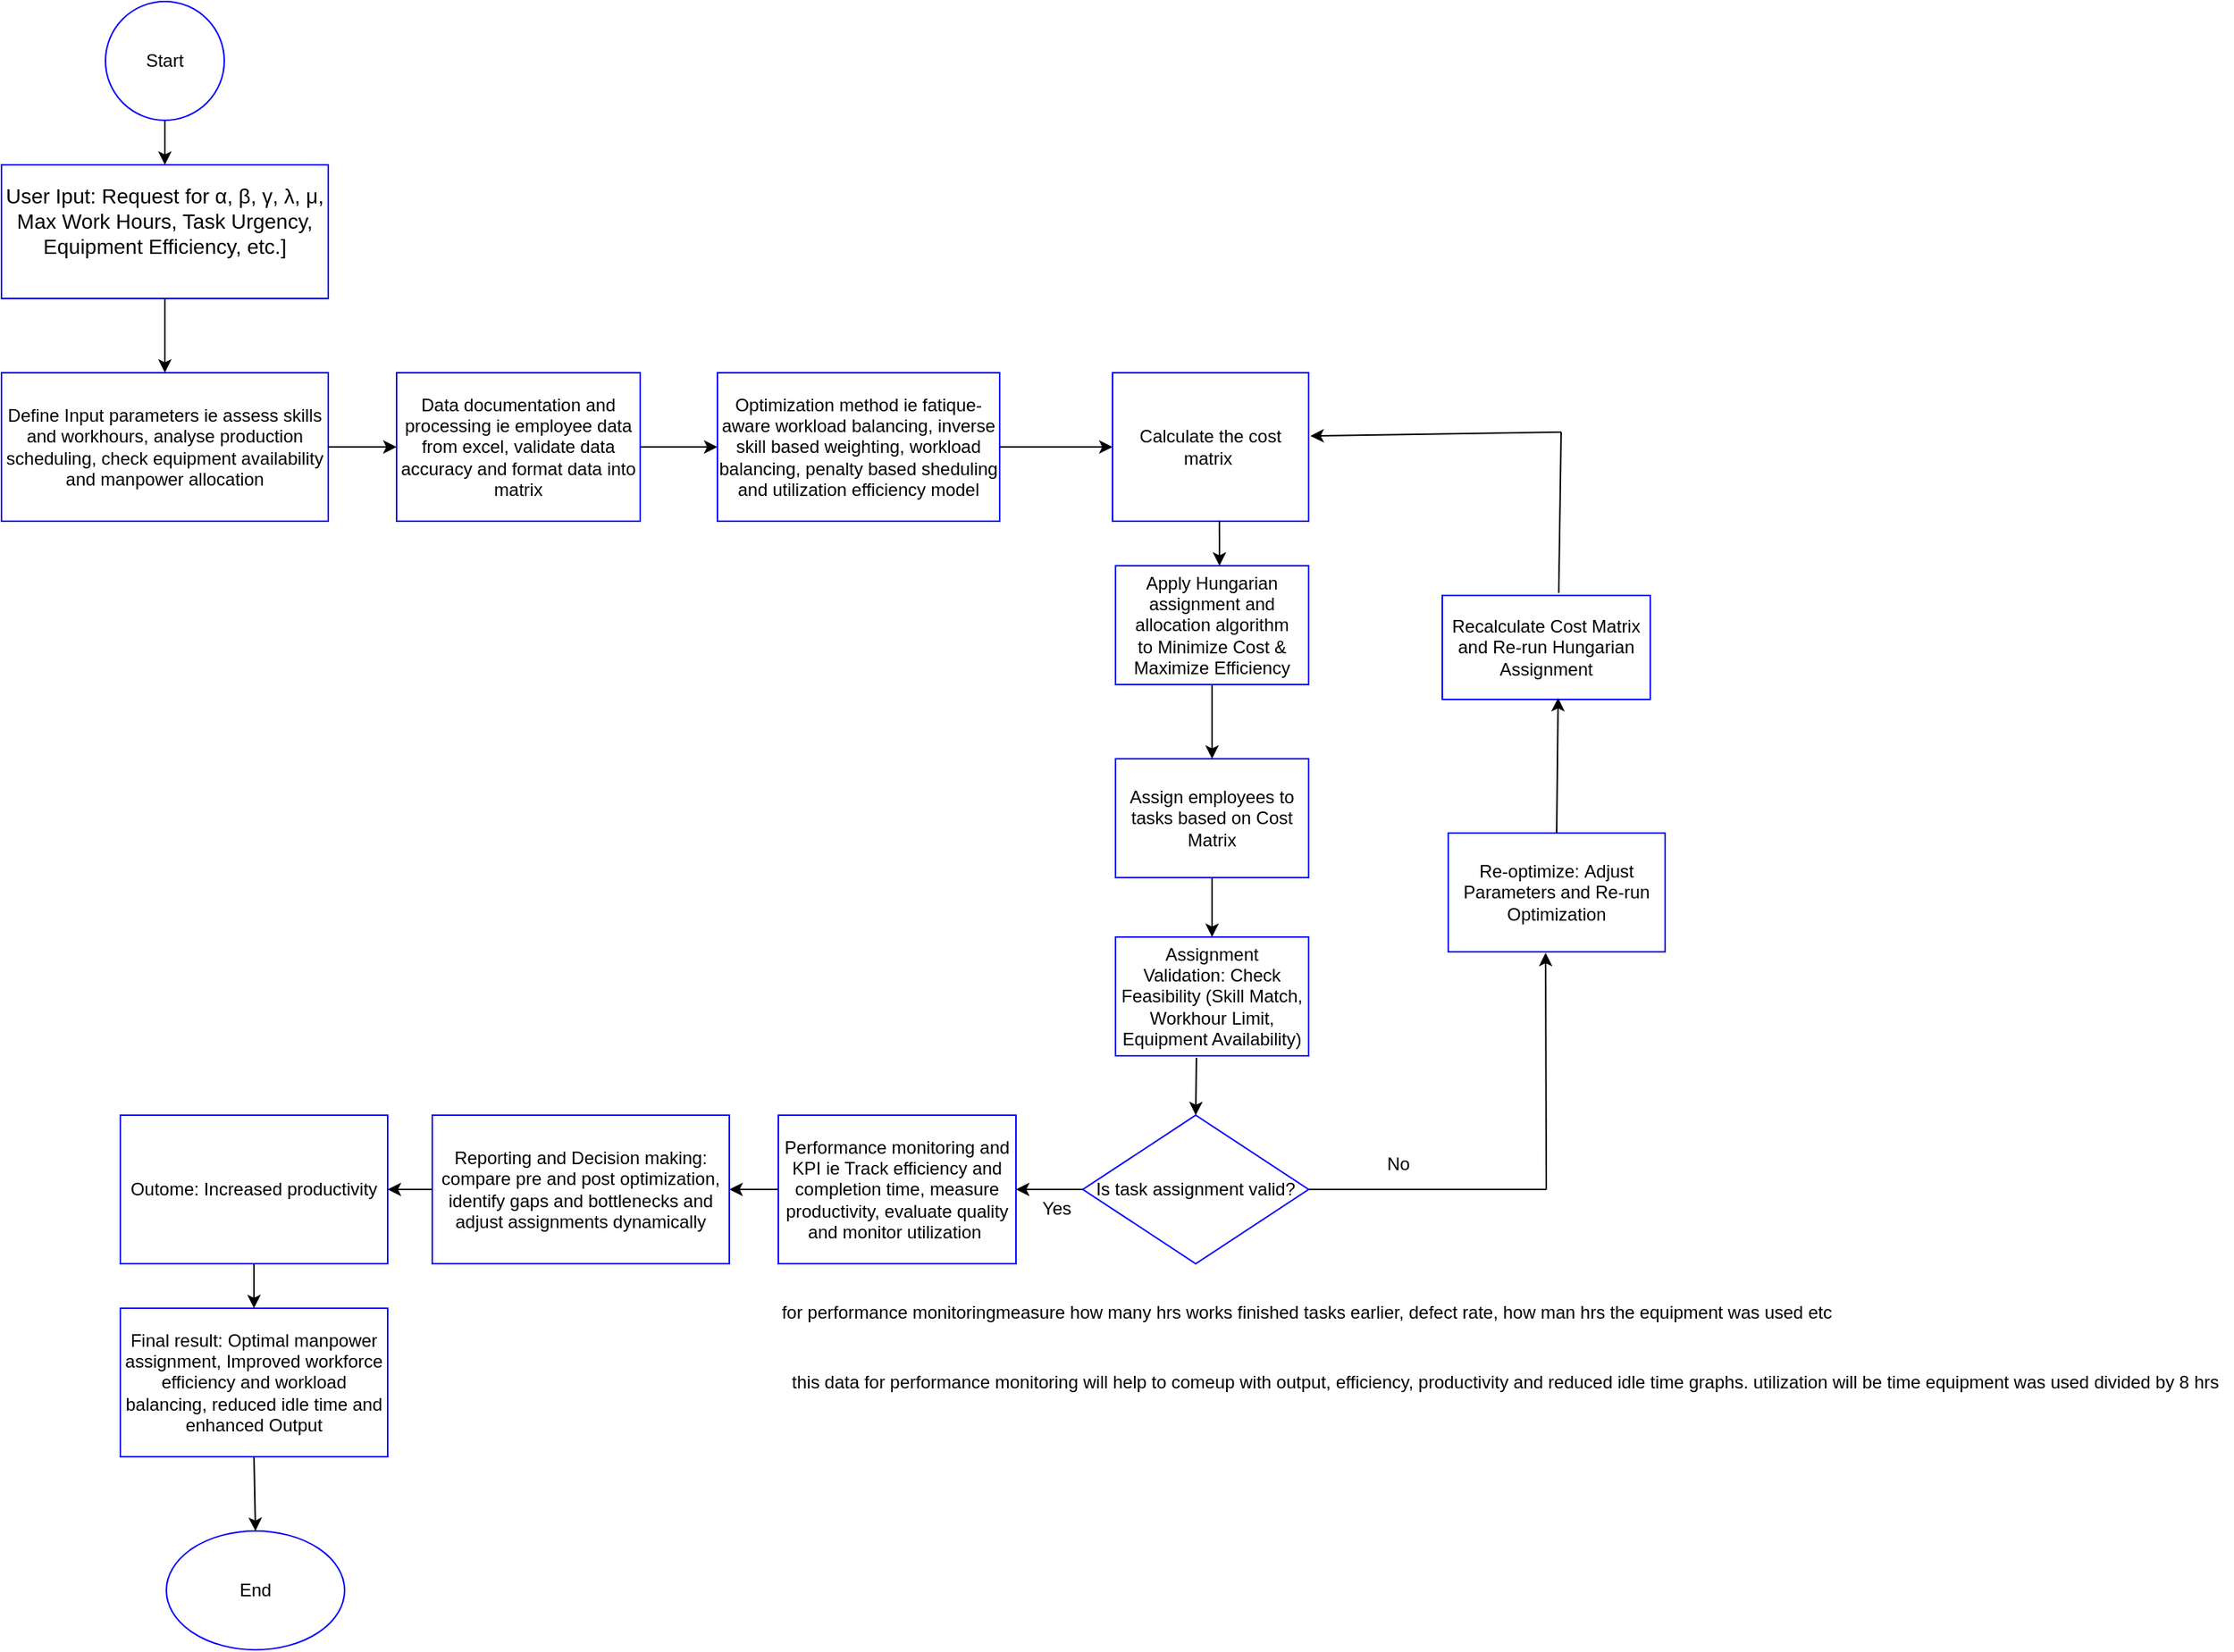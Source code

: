 <mxfile>
    <diagram name="Page-1" id="ewrQpTuAqCpcoub7UlBA">
        <mxGraphModel dx="689" dy="613" grid="1" gridSize="10" guides="1" tooltips="1" connect="1" arrows="1" fold="1" page="1" pageScale="1" pageWidth="850" pageHeight="1100" math="0" shadow="0">
            <root>
                <mxCell id="0"/>
                <mxCell id="1" parent="0"/>
                <mxCell id="90" value="Start" style="ellipse;whiteSpace=wrap;html=1;aspect=fixed;strokeColor=#0000FF;" vertex="1" parent="1">
                    <mxGeometry x="70" y="10" width="80" height="80" as="geometry"/>
                </mxCell>
                <mxCell id="111" style="edgeStyle=none;html=1;" edge="1" parent="1">
                    <mxGeometry relative="1" as="geometry">
                        <mxPoint x="30" y="180" as="targetPoint"/>
                        <mxPoint x="30" y="180" as="sourcePoint"/>
                    </mxGeometry>
                </mxCell>
                <object label="&lt;font style=&quot;font-size: 14px;&quot;&gt;User Iput: Request for&amp;nbsp;&lt;/font&gt;&lt;span style=&quot;background-color: transparent; font-size: 14px;&quot;&gt;α, β, γ, λ, μ, Max Work Hours, Task Urgency, Equipment Efficiency, etc.]&lt;/span&gt;&lt;div&gt;&lt;span style=&quot;background-color: transparent;&quot;&gt;&lt;br&gt;&lt;/span&gt;&lt;/div&gt;" id="91">
                    <mxCell style="rounded=0;whiteSpace=wrap;html=1;strokeColor=#0000FF;" vertex="1" parent="1">
                        <mxGeometry y="120" width="220" height="90" as="geometry"/>
                    </mxCell>
                </object>
                <mxCell id="92" value="Define Input parameters ie assess skills and workhours, analyse production scheduling, check equipment availability and manpower allocation" style="rounded=0;whiteSpace=wrap;html=1;strokeColor=#0000FF;" vertex="1" parent="1">
                    <mxGeometry y="260" width="220" height="100" as="geometry"/>
                </mxCell>
                <mxCell id="118" value="" style="edgeStyle=none;html=1;" edge="1" parent="1" source="93" target="94">
                    <mxGeometry relative="1" as="geometry"/>
                </mxCell>
                <mxCell id="93" value="Data documentation and processing ie employee data from excel, validate data accuracy and format data into matrix" style="rounded=0;whiteSpace=wrap;html=1;strokeColor=#0000FF;" vertex="1" parent="1">
                    <mxGeometry x="266" y="260" width="164" height="100" as="geometry"/>
                </mxCell>
                <mxCell id="94" value="Optimization method ie fatique-aware workload balancing, inverse skill based weighting, workload balancing, penalty based sheduling and utilization efficiency model" style="rounded=0;whiteSpace=wrap;html=1;strokeColor=#0000FF;" vertex="1" parent="1">
                    <mxGeometry x="482" y="260" width="190" height="100" as="geometry"/>
                </mxCell>
                <mxCell id="95" value="Apply Hungarian assignment and allocation algorithm to&amp;nbsp;Minimize Cost &amp;amp; Maximize Efficiency" style="rounded=0;whiteSpace=wrap;html=1;strokeColor=#0000FF;" vertex="1" parent="1">
                    <mxGeometry x="750" y="390" width="130" height="80" as="geometry"/>
                </mxCell>
                <mxCell id="96" value="Calculate the cost matrix&amp;nbsp;" style="rounded=0;whiteSpace=wrap;html=1;strokeColor=#0000FF;" vertex="1" parent="1">
                    <mxGeometry x="748" y="260" width="132" height="100" as="geometry"/>
                </mxCell>
                <mxCell id="97" value="Assign employees to tasks based on Cost Matrix" style="rounded=0;whiteSpace=wrap;html=1;strokeColor=#0000FF;" vertex="1" parent="1">
                    <mxGeometry x="750" y="520" width="130" height="80" as="geometry"/>
                </mxCell>
                <mxCell id="98" value="Assignment Validation:&amp;nbsp;Check Feasibility (Skill Match, Workhour Limit, Equipment Availability)" style="rounded=0;whiteSpace=wrap;html=1;strokeColor=#0000FF;" vertex="1" parent="1">
                    <mxGeometry x="750" y="640" width="130" height="80" as="geometry"/>
                </mxCell>
                <mxCell id="99" value="Is task assignment valid?" style="rhombus;whiteSpace=wrap;html=1;strokeColor=#0000FF;" vertex="1" parent="1">
                    <mxGeometry x="728" y="760" width="152" height="100" as="geometry"/>
                </mxCell>
                <mxCell id="101" value="Performance monitoring and KPI ie Track efficiency and completion time, measure productivity, evaluate quality and monitor utilization&amp;nbsp;" style="rounded=0;whiteSpace=wrap;html=1;strokeColor=#0000FF;" vertex="1" parent="1">
                    <mxGeometry x="523" y="760" width="160" height="100" as="geometry"/>
                </mxCell>
                <mxCell id="103" value="Reporting and Decision making: compare pre and post optimization, identify gaps and bottlenecks and adjust assignments dynamically" style="rounded=0;whiteSpace=wrap;html=1;strokeColor=#0000FF;" vertex="1" parent="1">
                    <mxGeometry x="290" y="760" width="200" height="100" as="geometry"/>
                </mxCell>
                <mxCell id="104" value="Outome: Increased productivity" style="rounded=0;whiteSpace=wrap;html=1;strokeColor=#0000FF;" vertex="1" parent="1">
                    <mxGeometry x="80" y="760" width="180" height="100" as="geometry"/>
                </mxCell>
                <mxCell id="105" value="End" style="ellipse;whiteSpace=wrap;html=1;strokeColor=#0000FF;" vertex="1" parent="1">
                    <mxGeometry x="111" y="1040" width="120" height="80" as="geometry"/>
                </mxCell>
                <mxCell id="106" value="Re-optimize:&amp;nbsp;Adjust Parameters and Re-run Optimization" style="rounded=0;whiteSpace=wrap;html=1;strokeColor=#0000FF;" vertex="1" parent="1">
                    <mxGeometry x="974" y="570" width="146" height="80" as="geometry"/>
                </mxCell>
                <mxCell id="107" value="Final result: Optimal manpower assignment, Improved workforce efficiency and workload balancing, reduced idle time and enhanced Output" style="rounded=0;whiteSpace=wrap;html=1;strokeColor=#0000FF;" vertex="1" parent="1">
                    <mxGeometry x="80" y="890" width="180" height="100" as="geometry"/>
                </mxCell>
                <mxCell id="113" value="Recalculate Cost Matrix and Re-run Hungarian Assignment" style="rounded=0;whiteSpace=wrap;html=1;strokeColor=#0000FF;" vertex="1" parent="1">
                    <mxGeometry x="970" y="410" width="140" height="70" as="geometry"/>
                </mxCell>
                <mxCell id="114" value="" style="endArrow=classic;html=1;exitX=0.5;exitY=1;exitDx=0;exitDy=0;" edge="1" parent="1" source="90">
                    <mxGeometry width="50" height="50" relative="1" as="geometry">
                        <mxPoint x="380" y="320" as="sourcePoint"/>
                        <mxPoint x="110" y="120" as="targetPoint"/>
                    </mxGeometry>
                </mxCell>
                <mxCell id="115" value="" style="endArrow=classic;html=1;exitX=0.5;exitY=1;exitDx=0;exitDy=0;" edge="1" parent="1" source="91" target="92">
                    <mxGeometry width="50" height="50" relative="1" as="geometry">
                        <mxPoint x="380" y="320" as="sourcePoint"/>
                        <mxPoint x="430" y="270" as="targetPoint"/>
                    </mxGeometry>
                </mxCell>
                <mxCell id="116" value="" style="endArrow=classic;html=1;exitX=1;exitY=0.5;exitDx=0;exitDy=0;" edge="1" parent="1" source="92" target="93">
                    <mxGeometry width="50" height="50" relative="1" as="geometry">
                        <mxPoint x="310" y="320" as="sourcePoint"/>
                        <mxPoint x="360" y="270" as="targetPoint"/>
                    </mxGeometry>
                </mxCell>
                <mxCell id="119" value="" style="endArrow=classic;html=1;exitX=1;exitY=0.5;exitDx=0;exitDy=0;entryX=0;entryY=0.5;entryDx=0;entryDy=0;" edge="1" parent="1" source="94" target="96">
                    <mxGeometry width="50" height="50" relative="1" as="geometry">
                        <mxPoint x="310" y="320" as="sourcePoint"/>
                        <mxPoint x="360" y="270" as="targetPoint"/>
                    </mxGeometry>
                </mxCell>
                <mxCell id="120" value="" style="endArrow=classic;html=1;exitX=0.545;exitY=1;exitDx=0;exitDy=0;exitPerimeter=0;" edge="1" parent="1" source="96">
                    <mxGeometry width="50" height="50" relative="1" as="geometry">
                        <mxPoint x="640" y="320" as="sourcePoint"/>
                        <mxPoint x="820" y="390" as="targetPoint"/>
                    </mxGeometry>
                </mxCell>
                <mxCell id="121" value="" style="endArrow=classic;html=1;exitX=0.5;exitY=1;exitDx=0;exitDy=0;entryX=0.5;entryY=0;entryDx=0;entryDy=0;" edge="1" parent="1" source="95" target="97">
                    <mxGeometry width="50" height="50" relative="1" as="geometry">
                        <mxPoint x="640" y="320" as="sourcePoint"/>
                        <mxPoint x="690" y="270" as="targetPoint"/>
                    </mxGeometry>
                </mxCell>
                <mxCell id="122" value="" style="endArrow=classic;html=1;exitX=0.5;exitY=1;exitDx=0;exitDy=0;" edge="1" parent="1" source="97" target="98">
                    <mxGeometry width="50" height="50" relative="1" as="geometry">
                        <mxPoint x="640" y="570" as="sourcePoint"/>
                        <mxPoint x="690" y="520" as="targetPoint"/>
                    </mxGeometry>
                </mxCell>
                <mxCell id="124" value="" style="endArrow=classic;html=1;entryX=0.5;entryY=0;entryDx=0;entryDy=0;exitX=0.419;exitY=1.018;exitDx=0;exitDy=0;exitPerimeter=0;" edge="1" parent="1" source="98" target="99">
                    <mxGeometry width="50" height="50" relative="1" as="geometry">
                        <mxPoint x="640" y="570" as="sourcePoint"/>
                        <mxPoint x="690" y="520" as="targetPoint"/>
                    </mxGeometry>
                </mxCell>
                <mxCell id="125" value="" style="endArrow=classic;html=1;exitX=0;exitY=0.5;exitDx=0;exitDy=0;entryX=1;entryY=0.5;entryDx=0;entryDy=0;" edge="1" parent="1" source="99" target="101">
                    <mxGeometry width="50" height="50" relative="1" as="geometry">
                        <mxPoint x="640" y="570" as="sourcePoint"/>
                        <mxPoint x="690" y="520" as="targetPoint"/>
                    </mxGeometry>
                </mxCell>
                <mxCell id="126" value="" style="endArrow=classic;html=1;exitX=0;exitY=0.5;exitDx=0;exitDy=0;" edge="1" parent="1" source="101" target="103">
                    <mxGeometry width="50" height="50" relative="1" as="geometry">
                        <mxPoint x="640" y="570" as="sourcePoint"/>
                        <mxPoint x="690" y="520" as="targetPoint"/>
                    </mxGeometry>
                </mxCell>
                <mxCell id="127" value="" style="endArrow=classic;html=1;exitX=0;exitY=0.5;exitDx=0;exitDy=0;entryX=1;entryY=0.5;entryDx=0;entryDy=0;" edge="1" parent="1" source="103" target="104">
                    <mxGeometry width="50" height="50" relative="1" as="geometry">
                        <mxPoint x="640" y="570" as="sourcePoint"/>
                        <mxPoint x="690" y="520" as="targetPoint"/>
                    </mxGeometry>
                </mxCell>
                <mxCell id="128" value="" style="endArrow=classic;html=1;exitX=0.5;exitY=1;exitDx=0;exitDy=0;" edge="1" parent="1" source="104" target="107">
                    <mxGeometry width="50" height="50" relative="1" as="geometry">
                        <mxPoint x="210" y="890" as="sourcePoint"/>
                        <mxPoint x="260" y="840" as="targetPoint"/>
                    </mxGeometry>
                </mxCell>
                <mxCell id="130" value="" style="endArrow=classic;html=1;exitX=0.5;exitY=1;exitDx=0;exitDy=0;entryX=0.5;entryY=0;entryDx=0;entryDy=0;" edge="1" parent="1" source="107" target="105">
                    <mxGeometry width="50" height="50" relative="1" as="geometry">
                        <mxPoint x="210" y="890" as="sourcePoint"/>
                        <mxPoint x="260" y="840" as="targetPoint"/>
                    </mxGeometry>
                </mxCell>
                <mxCell id="131" value="" style="endArrow=none;html=1;exitX=1;exitY=0.5;exitDx=0;exitDy=0;" edge="1" parent="1" source="99">
                    <mxGeometry width="50" height="50" relative="1" as="geometry">
                        <mxPoint x="640" y="720" as="sourcePoint"/>
                        <mxPoint x="1040" y="810" as="targetPoint"/>
                    </mxGeometry>
                </mxCell>
                <mxCell id="132" value="" style="endArrow=classic;html=1;entryX=0.449;entryY=1.008;entryDx=0;entryDy=0;entryPerimeter=0;" edge="1" parent="1" target="106">
                    <mxGeometry width="50" height="50" relative="1" as="geometry">
                        <mxPoint x="1040" y="810" as="sourcePoint"/>
                        <mxPoint x="690" y="670" as="targetPoint"/>
                    </mxGeometry>
                </mxCell>
                <mxCell id="134" value="" style="endArrow=none;html=1;exitX=0.56;exitY=-0.025;exitDx=0;exitDy=0;exitPerimeter=0;" edge="1" parent="1" source="113">
                    <mxGeometry width="50" height="50" relative="1" as="geometry">
                        <mxPoint x="640" y="410" as="sourcePoint"/>
                        <mxPoint x="1050" y="300" as="targetPoint"/>
                    </mxGeometry>
                </mxCell>
                <mxCell id="135" value="" style="endArrow=classic;html=1;entryX=1.009;entryY=0.426;entryDx=0;entryDy=0;entryPerimeter=0;" edge="1" parent="1" target="96">
                    <mxGeometry width="50" height="50" relative="1" as="geometry">
                        <mxPoint x="1050" y="300" as="sourcePoint"/>
                        <mxPoint x="690" y="360" as="targetPoint"/>
                    </mxGeometry>
                </mxCell>
                <mxCell id="136" value="" style="endArrow=classic;html=1;exitX=0.5;exitY=0;exitDx=0;exitDy=0;entryX=0.557;entryY=0.986;entryDx=0;entryDy=0;entryPerimeter=0;" edge="1" parent="1" source="106" target="113">
                    <mxGeometry width="50" height="50" relative="1" as="geometry">
                        <mxPoint x="640" y="490" as="sourcePoint"/>
                        <mxPoint x="690" y="440" as="targetPoint"/>
                    </mxGeometry>
                </mxCell>
                <mxCell id="139" value="for performance monitoringmeasure how many hrs works finished tasks earlier, defect rate, how man hrs the equipment was used etc&amp;nbsp;" style="text;html=1;align=center;verticalAlign=middle;resizable=0;points=[];autosize=1;strokeColor=none;fillColor=none;" vertex="1" parent="1">
                    <mxGeometry x="515" y="878" width="730" height="30" as="geometry"/>
                </mxCell>
                <mxCell id="140" value="this data for performance monitoring will help to comeup with output, efficiency, productivity and reduced idle time graphs. utilization will be time equipment was used divided by 8 hrs" style="text;html=1;align=center;verticalAlign=middle;resizable=0;points=[];autosize=1;strokeColor=none;fillColor=none;" vertex="1" parent="1">
                    <mxGeometry x="522" y="925" width="980" height="30" as="geometry"/>
                </mxCell>
                <mxCell id="142" value="No" style="text;html=1;align=center;verticalAlign=middle;resizable=0;points=[];autosize=1;strokeColor=none;fillColor=none;" vertex="1" parent="1">
                    <mxGeometry x="920" y="778" width="40" height="30" as="geometry"/>
                </mxCell>
                <mxCell id="144" value="Yes" style="text;html=1;align=center;verticalAlign=middle;resizable=0;points=[];autosize=1;strokeColor=none;fillColor=none;" vertex="1" parent="1">
                    <mxGeometry x="690" y="808" width="40" height="30" as="geometry"/>
                </mxCell>
            </root>
        </mxGraphModel>
    </diagram>
</mxfile>
